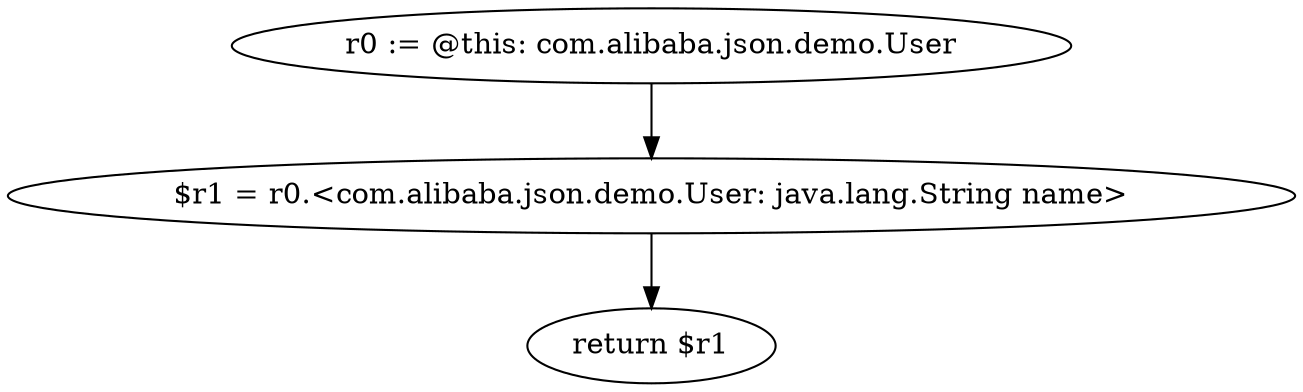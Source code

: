 digraph "unitGraph" {
    "r0 := @this: com.alibaba.json.demo.User"
    "$r1 = r0.<com.alibaba.json.demo.User: java.lang.String name>"
    "return $r1"
    "r0 := @this: com.alibaba.json.demo.User"->"$r1 = r0.<com.alibaba.json.demo.User: java.lang.String name>";
    "$r1 = r0.<com.alibaba.json.demo.User: java.lang.String name>"->"return $r1";
}
